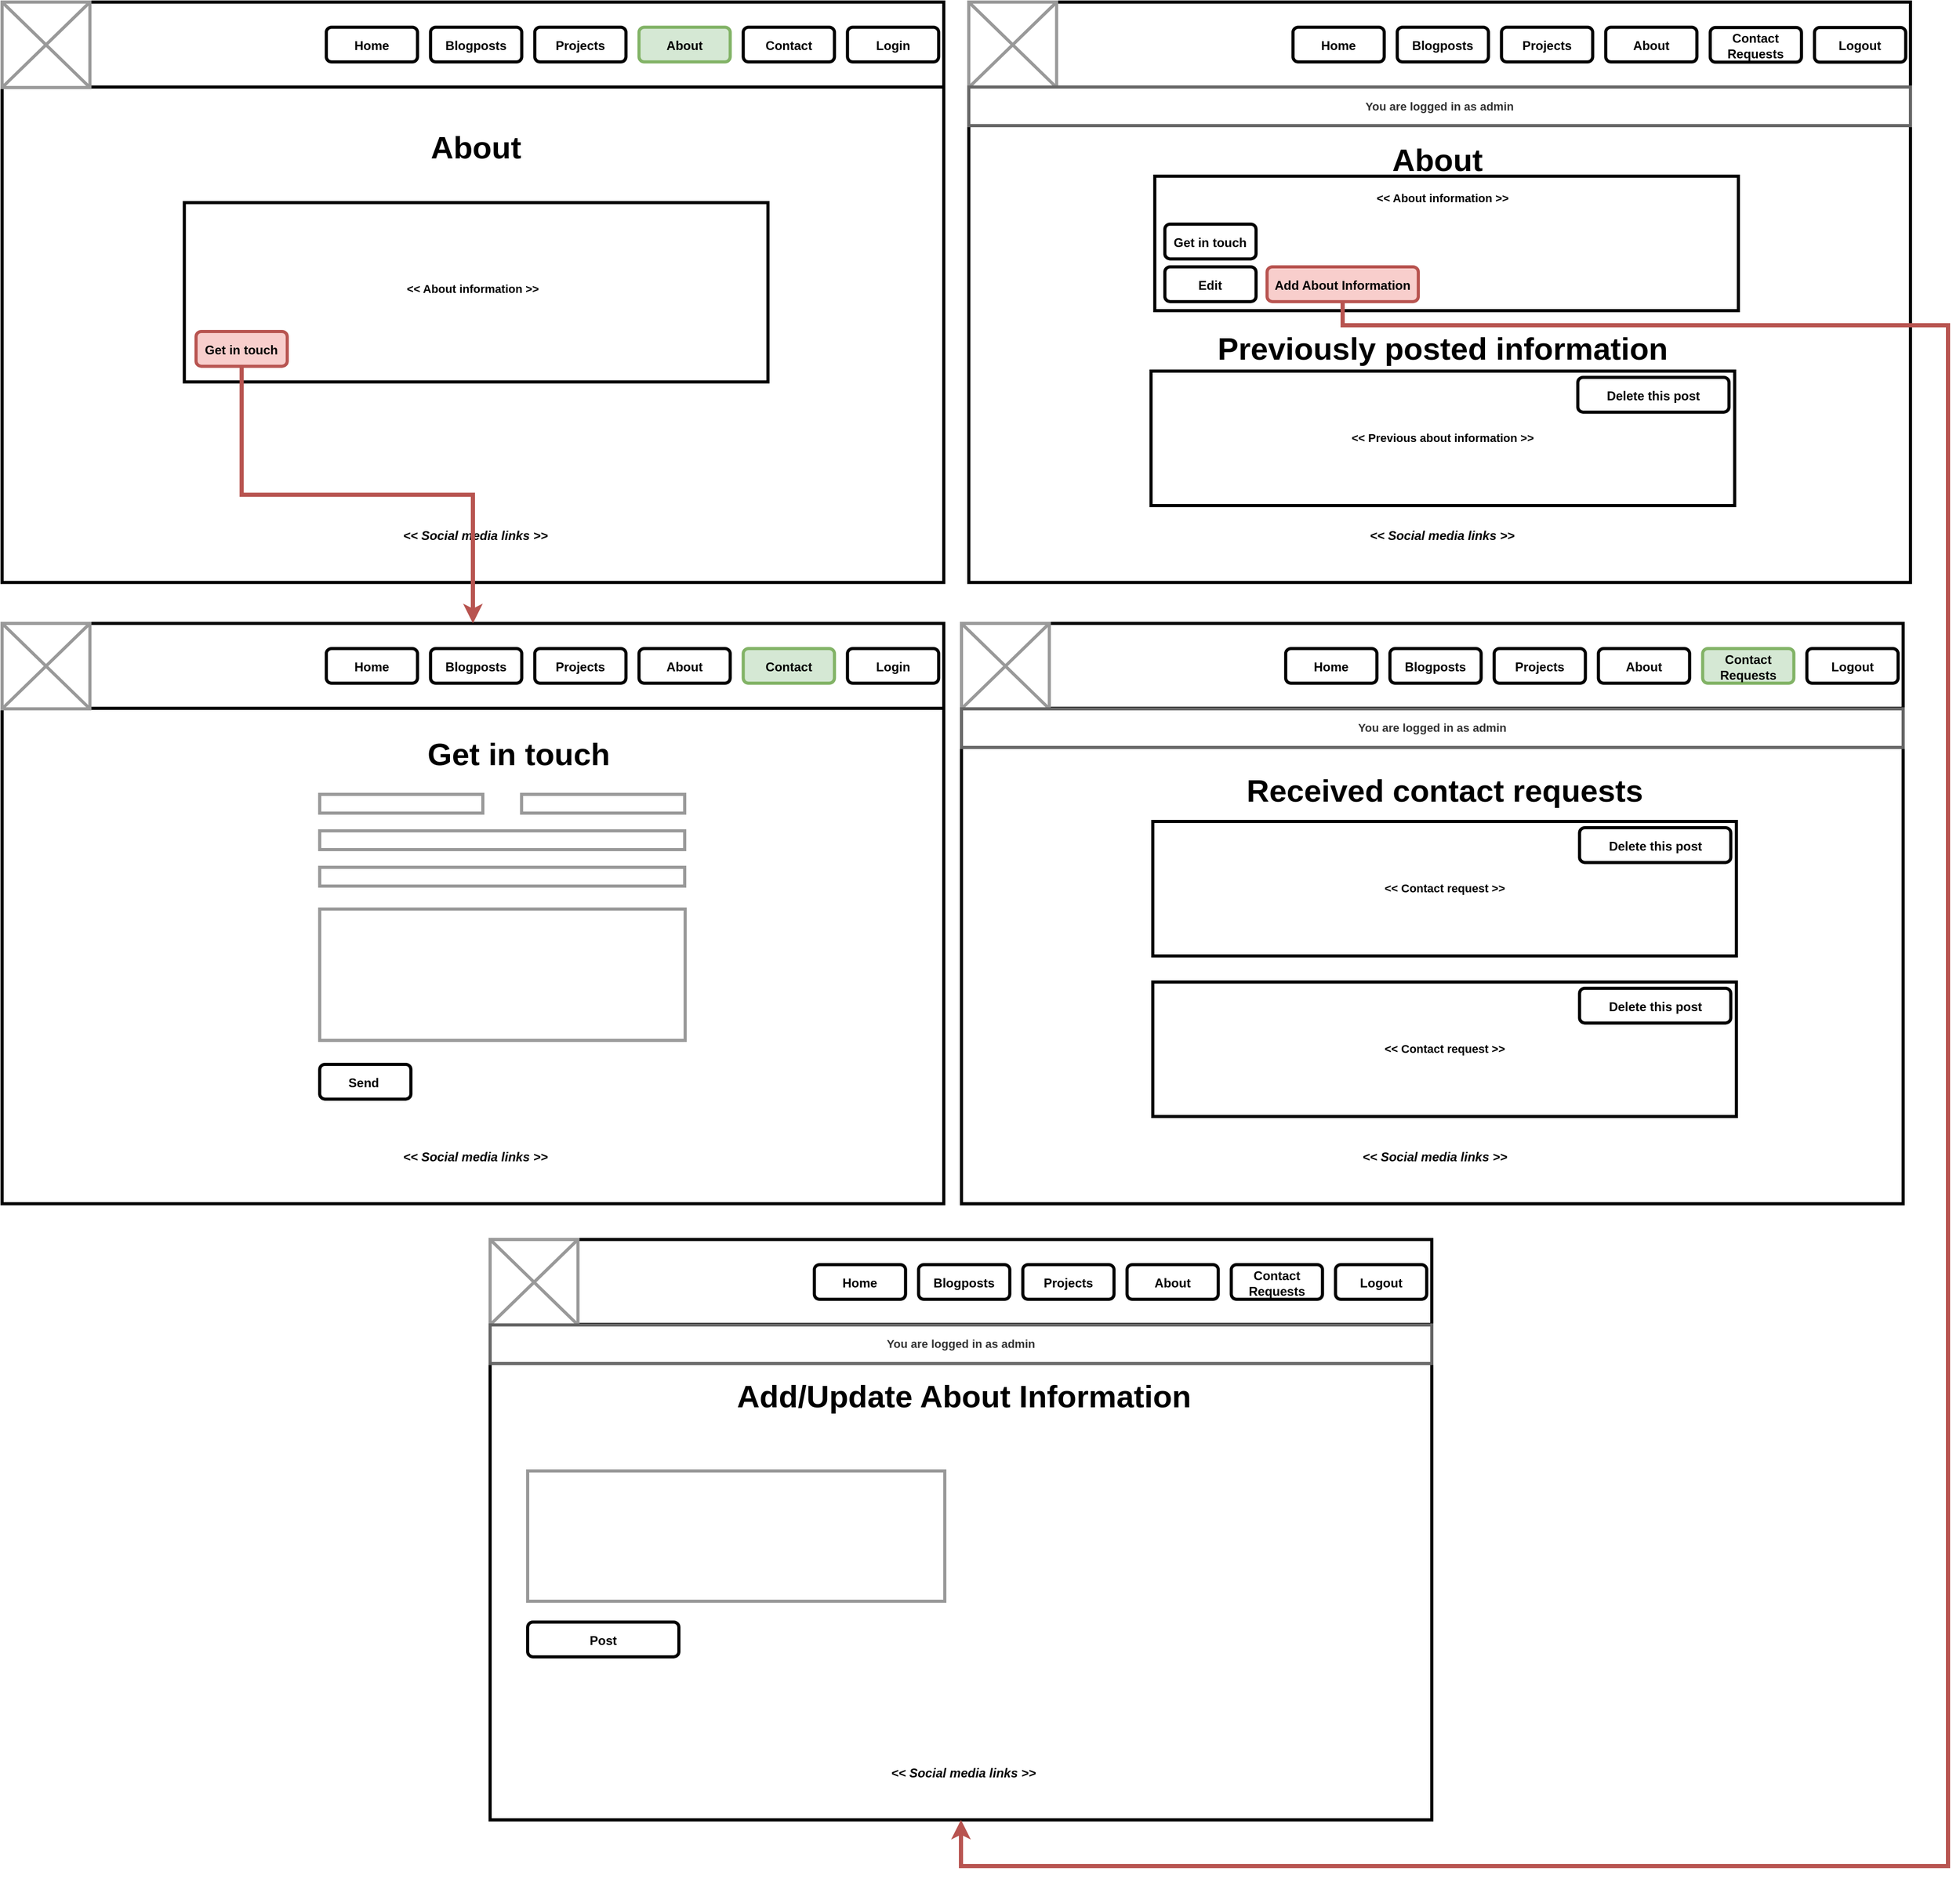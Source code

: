 <mxfile version="20.2.7" type="device"><diagram id="mrhY-STrh1R_rwmP0D4u" name="Page-1"><mxGraphModel dx="5690" dy="-3615" grid="1" gridSize="10" guides="1" tooltips="1" connect="1" arrows="1" fold="1" page="1" pageScale="1" pageWidth="1200" pageHeight="1920" math="0" shadow="0"><root><mxCell id="0"/><mxCell id="1" parent="0"/><mxCell id="0H9sm1KMzGDCoAu6dOCg-179" value="" style="group;spacing=2;spacingTop=2;fillColor=default;fontColor=#333333;strokeColor=#666666;fontStyle=1;perimeterSpacing=0;strokeWidth=3;" vertex="1" connectable="0" parent="1"><mxGeometry x="894.002" y="6986.997" width="903" height="556.723" as="geometry"/></mxCell><mxCell id="0H9sm1KMzGDCoAu6dOCg-180" value="" style="rounded=0;whiteSpace=wrap;html=1;spacing=2;spacingTop=2;fontStyle=1;perimeterSpacing=0;fillColor=default;strokeWidth=3;" vertex="1" parent="0H9sm1KMzGDCoAu6dOCg-179"><mxGeometry width="903" height="556.723" as="geometry"/></mxCell><mxCell id="0H9sm1KMzGDCoAu6dOCg-181" value="" style="rounded=0;whiteSpace=wrap;html=1;spacing=2;spacingTop=2;fontStyle=1;perimeterSpacing=0;fillColor=default;strokeWidth=3;" vertex="1" parent="0H9sm1KMzGDCoAu6dOCg-179"><mxGeometry width="903" height="81.472" as="geometry"/></mxCell><mxCell id="0H9sm1KMzGDCoAu6dOCg-182" value="" style="verticalLabelPosition=bottom;shadow=0;dashed=0;align=center;html=1;verticalAlign=top;strokeWidth=3;shape=mxgraph.mockup.graphics.simpleIcon;strokeColor=#999999;fontSize=11;spacing=2;spacingTop=2;fontStyle=1;perimeterSpacing=0;fillColor=default;" vertex="1" parent="0H9sm1KMzGDCoAu6dOCg-179"><mxGeometry width="84.223" height="81.971" as="geometry"/></mxCell><mxCell id="0H9sm1KMzGDCoAu6dOCg-183" value="Projects" style="rounded=1;whiteSpace=wrap;html=1;spacing=2;spacingTop=2;fontStyle=1;perimeterSpacing=0;fillColor=default;strokeWidth=3;" vertex="1" parent="0H9sm1KMzGDCoAu6dOCg-179"><mxGeometry x="510.804" y="24.071" width="87.46" height="33.329" as="geometry"/></mxCell><mxCell id="0H9sm1KMzGDCoAu6dOCg-184" value="Home&lt;span style=&quot;color: rgba(0, 0, 0, 0); font-family: monospace; font-size: 0px; text-align: start;&quot;&gt;%3CmxGraphModel%3E%3Croot%3E%3CmxCell%20id%3D%220%22%2F%3E%3CmxCell%20id%3D%221%22%20parent%3D%220%22%2F%3E%3CmxCell%20id%3D%222%22%20value%3D%22%22%20style%3D%22rounded%3D0%3BwhiteSpace%3Dwrap%3Bhtml%3D1%3B%22%20vertex%3D%221%22%20parent%3D%221%22%3E%3CmxGeometry%20x%3D%22-176%22%20y%3D%22224%22%20width%3D%22795%22%20height%3D%2266%22%20as%3D%22geometry%22%2F%3E%3C%2FmxCell%3E%3C%2Froot%3E%3C%2FmxGraphModel%3E&lt;/span&gt;" style="rounded=1;whiteSpace=wrap;html=1;spacing=2;spacingTop=2;fontStyle=1;perimeterSpacing=0;fillColor=default;strokeWidth=3;" vertex="1" parent="0H9sm1KMzGDCoAu6dOCg-179"><mxGeometry x="310.894" y="24.071" width="87.46" height="33.329" as="geometry"/></mxCell><mxCell id="0H9sm1KMzGDCoAu6dOCg-185" value="Blogposts" style="rounded=1;whiteSpace=wrap;html=1;spacing=2;spacingTop=2;fontStyle=1;perimeterSpacing=0;fillColor=default;strokeWidth=3;" vertex="1" parent="0H9sm1KMzGDCoAu6dOCg-179"><mxGeometry x="410.849" y="24.071" width="87.46" height="33.329" as="geometry"/></mxCell><mxCell id="0H9sm1KMzGDCoAu6dOCg-186" value="About" style="rounded=1;whiteSpace=wrap;html=1;spacing=2;spacingTop=2;fontStyle=1;perimeterSpacing=0;fillColor=default;strokeWidth=3;" vertex="1" parent="0H9sm1KMzGDCoAu6dOCg-179"><mxGeometry x="610.758" y="24.071" width="87.46" height="33.329" as="geometry"/></mxCell><mxCell id="0H9sm1KMzGDCoAu6dOCg-187" value="Contact Requests&lt;span style=&quot;color: rgba(0, 0, 0, 0); font-family: monospace; font-size: 0px; text-align: start;&quot;&gt;%3CmxGraphModel%3E%3Croot%3E%3CmxCell%20id%3D%220%22%2F%3E%3CmxCell%20id%3D%221%22%20parent%3D%220%22%2F%3E%3CmxCell%20id%3D%222%22%20value%3D%22Projects%22%20style%3D%22rounded%3D1%3BwhiteSpace%3Dwrap%3Bhtml%3D1%3B%22%20vertex%3D%221%22%20parent%3D%221%22%3E%3CmxGeometry%20x%3D%22177%22%20y%3D%22263.5%22%20width%3D%2277%22%20height%3D%2227%22%20as%3D%22geometry%22%2F%3E%3C%2FmxCell%3E%3C%2Froot%3E%3C%2FmxGraphModel%3E/&lt;/span&gt;" style="rounded=1;whiteSpace=wrap;html=1;spacing=2;spacingTop=2;fontStyle=1;perimeterSpacing=0;fillColor=default;strokeWidth=3;" vertex="1" parent="0H9sm1KMzGDCoAu6dOCg-179"><mxGeometry x="710.713" y="24.071" width="87.46" height="33.329" as="geometry"/></mxCell><mxCell id="0H9sm1KMzGDCoAu6dOCg-188" value="Logout" style="rounded=1;whiteSpace=wrap;html=1;spacing=2;spacingTop=2;fontStyle=1;perimeterSpacing=0;fillColor=default;strokeWidth=3;" vertex="1" parent="0H9sm1KMzGDCoAu6dOCg-179"><mxGeometry x="810.668" y="24.071" width="87.46" height="33.329" as="geometry"/></mxCell><mxCell id="0H9sm1KMzGDCoAu6dOCg-189" value="&lt;font style=&quot;font-size: 12px;&quot;&gt;&lt;i&gt;&amp;lt;&amp;lt; Social media links &amp;gt;&amp;gt;&lt;/i&gt;&lt;/font&gt;" style="text;html=1;strokeColor=none;fillColor=default;align=center;verticalAlign=middle;whiteSpace=wrap;rounded=0;fontSize=11;spacing=2;spacingTop=2;fontStyle=1;perimeterSpacing=0;strokeWidth=3;" vertex="1" parent="0H9sm1KMzGDCoAu6dOCg-179"><mxGeometry x="279.408" y="494.106" width="350.336" height="34.155" as="geometry"/></mxCell><mxCell id="0H9sm1KMzGDCoAu6dOCg-190" value="&lt;span style=&quot;font-size: 30px;&quot;&gt;Add/Update About Information&lt;/span&gt;" style="text;html=1;strokeColor=none;fillColor=default;align=center;verticalAlign=middle;whiteSpace=wrap;rounded=0;fontSize=12;spacing=2;spacingTop=2;fontStyle=1;perimeterSpacing=0;strokeWidth=3;" vertex="1" parent="0H9sm1KMzGDCoAu6dOCg-179"><mxGeometry x="184.3" y="129" width="540.55" height="40" as="geometry"/></mxCell><mxCell id="0H9sm1KMzGDCoAu6dOCg-191" value="&lt;font style=&quot;font-size: 11px;&quot;&gt;You are logged in as admin&lt;/font&gt;" style="rounded=0;whiteSpace=wrap;html=1;fontSize=8;strokeWidth=3;fillColor=default;fontColor=#333333;strokeColor=#666666;fontStyle=1;perimeterSpacing=0;" vertex="1" parent="0H9sm1KMzGDCoAu6dOCg-179"><mxGeometry y="81.97" width="903" height="37.03" as="geometry"/></mxCell><mxCell id="0H9sm1KMzGDCoAu6dOCg-192" value="Post" style="rounded=1;whiteSpace=wrap;html=1;spacing=2;spacingTop=2;fontStyle=1;perimeterSpacing=0;fillColor=default;strokeWidth=3;" vertex="1" parent="0H9sm1KMzGDCoAu6dOCg-179"><mxGeometry x="36.0" y="367.0" width="145.01" height="33.33" as="geometry"/></mxCell><mxCell id="0H9sm1KMzGDCoAu6dOCg-193" value="" style="strokeWidth=3;shadow=0;dashed=0;align=center;html=1;shape=mxgraph.mockup.forms.anchor;align=right;spacingRight=2;fontColor=#666666;fontSize=13;fillColor=default;fontStyle=1" vertex="1" parent="0H9sm1KMzGDCoAu6dOCg-179"><mxGeometry x="35.998" y="309.003" width="50" height="18" as="geometry"/></mxCell><mxCell id="0H9sm1KMzGDCoAu6dOCg-194" value="" style="strokeWidth=3;shadow=0;dashed=0;align=center;html=1;shape=mxgraph.mockup.forms.rrect;fillColor=#ffffff;rSize=0;fontColor=#666666;align=left;spacingLeft=3;strokeColor=#999999;verticalAlign=top;whiteSpace=wrap;fontSize=13;fontStyle=1" vertex="1" parent="0H9sm1KMzGDCoAu6dOCg-179"><mxGeometry x="35.998" y="222.003" width="400" height="125" as="geometry"/></mxCell><mxCell id="0H9sm1KMzGDCoAu6dOCg-195" value="" style="group;spacing=2;spacingTop=2;fontStyle=1;perimeterSpacing=0;fillColor=default;strokeWidth=3;" vertex="1" connectable="0" parent="1"><mxGeometry x="1353.002" y="5799.997" width="903" height="556.723" as="geometry"/></mxCell><mxCell id="0H9sm1KMzGDCoAu6dOCg-196" value="" style="rounded=0;whiteSpace=wrap;html=1;spacing=2;spacingTop=2;fontStyle=1;perimeterSpacing=0;fillColor=default;strokeWidth=3;" vertex="1" parent="0H9sm1KMzGDCoAu6dOCg-195"><mxGeometry width="903" height="556.723" as="geometry"/></mxCell><mxCell id="0H9sm1KMzGDCoAu6dOCg-197" value="" style="rounded=0;whiteSpace=wrap;html=1;spacing=2;spacingTop=2;fontStyle=1;perimeterSpacing=0;fillColor=default;strokeWidth=3;" vertex="1" parent="0H9sm1KMzGDCoAu6dOCg-195"><mxGeometry width="903" height="81.472" as="geometry"/></mxCell><mxCell id="0H9sm1KMzGDCoAu6dOCg-198" value="" style="verticalLabelPosition=bottom;shadow=0;dashed=0;align=center;html=1;verticalAlign=top;strokeWidth=3;shape=mxgraph.mockup.graphics.simpleIcon;strokeColor=#999999;fontSize=11;spacing=2;spacingTop=2;fontStyle=1;perimeterSpacing=0;fillColor=default;" vertex="1" parent="0H9sm1KMzGDCoAu6dOCg-195"><mxGeometry width="84.223" height="81.971" as="geometry"/></mxCell><mxCell id="0H9sm1KMzGDCoAu6dOCg-199" value="Projects" style="rounded=1;whiteSpace=wrap;html=1;spacing=2;spacingTop=2;fontStyle=1;perimeterSpacing=0;fillColor=default;strokeWidth=3;" vertex="1" parent="0H9sm1KMzGDCoAu6dOCg-195"><mxGeometry x="510.804" y="24.071" width="87.46" height="33.329" as="geometry"/></mxCell><mxCell id="0H9sm1KMzGDCoAu6dOCg-200" value="Home&lt;span style=&quot;color: rgba(0, 0, 0, 0); font-family: monospace; font-size: 0px; text-align: start;&quot;&gt;%3CmxGraphModel%3E%3Croot%3E%3CmxCell%20id%3D%220%22%2F%3E%3CmxCell%20id%3D%221%22%20parent%3D%220%22%2F%3E%3CmxCell%20id%3D%222%22%20value%3D%22%22%20style%3D%22rounded%3D0%3BwhiteSpace%3Dwrap%3Bhtml%3D1%3B%22%20vertex%3D%221%22%20parent%3D%221%22%3E%3CmxGeometry%20x%3D%22-176%22%20y%3D%22224%22%20width%3D%22795%22%20height%3D%2266%22%20as%3D%22geometry%22%2F%3E%3C%2FmxCell%3E%3C%2Froot%3E%3C%2FmxGraphModel%3E&lt;/span&gt;" style="rounded=1;whiteSpace=wrap;html=1;spacing=2;spacingTop=2;fontStyle=1;perimeterSpacing=0;fillColor=default;strokeWidth=3;" vertex="1" parent="0H9sm1KMzGDCoAu6dOCg-195"><mxGeometry x="310.894" y="24.071" width="87.46" height="33.329" as="geometry"/></mxCell><mxCell id="0H9sm1KMzGDCoAu6dOCg-201" value="Blogposts" style="rounded=1;whiteSpace=wrap;html=1;spacing=2;spacingTop=2;fontStyle=1;perimeterSpacing=0;fillColor=default;strokeWidth=3;" vertex="1" parent="0H9sm1KMzGDCoAu6dOCg-195"><mxGeometry x="410.849" y="24.071" width="87.46" height="33.329" as="geometry"/></mxCell><mxCell id="0H9sm1KMzGDCoAu6dOCg-202" value="About" style="rounded=1;whiteSpace=wrap;html=1;spacing=2;spacingTop=2;fontStyle=1;perimeterSpacing=0;fillColor=default;strokeWidth=3;" vertex="1" parent="0H9sm1KMzGDCoAu6dOCg-195"><mxGeometry x="610.758" y="24.071" width="87.46" height="33.329" as="geometry"/></mxCell><mxCell id="0H9sm1KMzGDCoAu6dOCg-203" value="&lt;font style=&quot;font-size: 12px;&quot;&gt;&lt;i&gt;&amp;lt;&amp;lt; Social media links &amp;gt;&amp;gt;&lt;/i&gt;&lt;/font&gt;" style="text;html=1;strokeColor=none;fillColor=default;align=center;verticalAlign=middle;whiteSpace=wrap;rounded=0;fontSize=11;spacing=2;spacingTop=2;fontStyle=1;perimeterSpacing=0;strokeWidth=3;" vertex="1" parent="0H9sm1KMzGDCoAu6dOCg-195"><mxGeometry x="279.408" y="494.106" width="350.336" height="34.155" as="geometry"/></mxCell><mxCell id="0H9sm1KMzGDCoAu6dOCg-204" value="&lt;span style=&quot;font-size: 30px;&quot;&gt;About&lt;/span&gt;" style="text;html=1;strokeColor=none;fillColor=default;align=center;verticalAlign=middle;whiteSpace=wrap;rounded=0;fontSize=12;spacing=2;spacingTop=2;fontStyle=1;perimeterSpacing=0;strokeWidth=3;" vertex="1" parent="0H9sm1KMzGDCoAu6dOCg-195"><mxGeometry x="246" y="121" width="406.56" height="58" as="geometry"/></mxCell><mxCell id="0H9sm1KMzGDCoAu6dOCg-205" value="&lt;span style=&quot;color: rgba(0, 0, 0, 0); font-family: monospace; font-size: 0px; text-align: start;&quot;&gt;%3CmxGraphModel%3E%3Croot%3E%3CmxCell%20id%3D%220%22%2F%3E%3CmxCell%20id%3D%221%22%20parent%3D%220%22%2F%3E%3CmxCell%20id%3D%222%22%20value%3D%22Projects%22%20style%3D%22rounded%3D1%3BwhiteSpace%3Dwrap%3Bhtml%3D1%3Bspacing%3D2%3BspacingTop%3D2%3BfontStyle%3D1%3BperimeterSpacing%3D0%3BfillColor%3Ddefault%3B%22%20vertex%3D%221%22%20parent%3D%221%22%3E%3CmxGeometry%20x%3D%22320.805%22%20y%3D%222639.069%22%20width%3D%2287.46%22%20height%3D%2233.329%22%20as%3D%22geometry%22%2F%3E%3C%2FmxCell%3E%3CmxCell%20id%3D%223%22%20value%3D%22Home%26lt%3Bspan%20style%3D%26quot%3Bcolor%3A%20rgba(0%2C%200%2C%200%2C%200)%3B%20font-family%3A%20monospace%3B%20font-size%3A%200px%3B%20text-align%3A%20start%3B%26quot%3B%26gt%3B%253CmxGraphModel%253E%253Croot%253E%253CmxCell%2520id%253D%25220%2522%252F%253E%253CmxCell%2520id%253D%25221%2522%2520parent%253D%25220%2522%252F%253E%253CmxCell%2520id%253D%25222%2522%2520value%253D%2522%2522%2520style%253D%2522rounded%253D0%253BwhiteSpace%253Dwrap%253Bhtml%253D1%253B%2522%2520vertex%253D%25221%2522%2520parent%253D%25221%2522%253E%253CmxGeometry%2520x%253D%2522-176%2522%2520y%253D%2522224%2522%2520width%253D%2522795%2522%2520height%253D%252266%2522%2520as%253D%2522geometry%2522%252F%253E%253C%252FmxCell%253E%253C%252Froot%253E%253C%252FmxGraphModel%253E%26lt%3B%2Fspan%26gt%3B%22%20style%3D%22rounded%3D1%3BwhiteSpace%3Dwrap%3Bhtml%3D1%3Bspacing%3D2%3BspacingTop%3D2%3BfontStyle%3D1%3BperimeterSpacing%3D0%3BfillColor%3Ddefault%3B%22%20vertex%3D%221%22%20parent%3D%221%22%3E%3CmxGeometry%20x%3D%22120.896%22%20y%3D%222639.069%22%20width%3D%2287.46%22%20height%3D%2233.329%22%20as%3D%22geometry%22%2F%3E%3C%2FmxCell%3E%3CmxCell%20id%3D%224%22%20value%3D%22Blogposts%22%20style%3D%22rounded%3D1%3BwhiteSpace%3Dwrap%3Bhtml%3D1%3Bspacing%3D2%3BspacingTop%3D2%3BfontStyle%3D1%3BperimeterSpacing%3D0%3BfillColor%3Ddefault%3B%22%20vertex%3D%221%22%20parent%3D%221%22%3E%3CmxGeometry%20x%3D%22220.85%22%20y%3D%222639.069%22%20width%3D%2287.46%22%20height%3D%2233.329%22%20as%3D%22geometry%22%2F%3E%3C%2FmxCell%3E%3C%2Froot%3E%3C%2FmxGraphModel%3E&lt;/span&gt;" style="rounded=0;whiteSpace=wrap;html=1;fontSize=11;strokeWidth=3;fontStyle=1;perimeterSpacing=0;fillColor=default;" vertex="1" parent="0H9sm1KMzGDCoAu6dOCg-195"><mxGeometry x="178.35" y="167" width="559.65" height="129" as="geometry"/></mxCell><mxCell id="0H9sm1KMzGDCoAu6dOCg-206" value="&lt;span style=&quot;font-size: 11px;&quot;&gt;&amp;lt;&amp;lt; About information &amp;gt;&amp;gt;&lt;/span&gt;" style="text;html=1;strokeColor=none;fillColor=default;align=center;verticalAlign=middle;whiteSpace=wrap;rounded=0;fontSize=12;fontStyle=1;perimeterSpacing=0;strokeWidth=3;" vertex="1" parent="0H9sm1KMzGDCoAu6dOCg-195"><mxGeometry x="338.07" y="179" width="233" height="19" as="geometry"/></mxCell><mxCell id="0H9sm1KMzGDCoAu6dOCg-207" value="Add About Information" style="rounded=1;whiteSpace=wrap;html=1;spacing=2;spacingTop=2;fontStyle=1;perimeterSpacing=0;fillColor=#f8cecc;strokeWidth=3;strokeColor=#b85450;" vertex="1" parent="0H9sm1KMzGDCoAu6dOCg-195"><mxGeometry x="286.04" y="254" width="145.01" height="33.33" as="geometry"/></mxCell><mxCell id="0H9sm1KMzGDCoAu6dOCg-208" value="Get in touch" style="rounded=1;whiteSpace=wrap;html=1;spacing=2;spacingTop=2;fontStyle=1;perimeterSpacing=0;fillColor=default;strokeWidth=3;" vertex="1" parent="0H9sm1KMzGDCoAu6dOCg-195"><mxGeometry x="187.994" y="213.001" width="87.46" height="33.329" as="geometry"/></mxCell><mxCell id="0H9sm1KMzGDCoAu6dOCg-209" value="Edit" style="rounded=1;whiteSpace=wrap;html=1;spacing=2;spacingTop=2;fontStyle=1;perimeterSpacing=0;fillColor=default;strokeWidth=3;" vertex="1" parent="0H9sm1KMzGDCoAu6dOCg-195"><mxGeometry x="187.999" y="254.001" width="87.46" height="33.329" as="geometry"/></mxCell><mxCell id="0H9sm1KMzGDCoAu6dOCg-210" value="&lt;span style=&quot;font-size: 30px;&quot;&gt;Previously posted information&lt;/span&gt;" style="text;html=1;strokeColor=none;fillColor=default;align=center;verticalAlign=middle;whiteSpace=wrap;rounded=0;fontSize=12;spacing=2;spacingTop=2;fontStyle=1;perimeterSpacing=0;strokeWidth=3;" vertex="1" parent="0H9sm1KMzGDCoAu6dOCg-195"><mxGeometry x="227.05" y="302" width="455.06" height="58" as="geometry"/></mxCell><mxCell id="0H9sm1KMzGDCoAu6dOCg-211" value="&lt;span style=&quot;color: rgba(0, 0, 0, 0); font-family: monospace; font-size: 0px; text-align: start;&quot;&gt;%3CmxGraphModel%3E%3Croot%3E%3CmxCell%20id%3D%220%22%2F%3E%3CmxCell%20id%3D%221%22%20parent%3D%220%22%2F%3E%3CmxCell%20id%3D%222%22%20value%3D%22Projects%22%20style%3D%22rounded%3D1%3BwhiteSpace%3Dwrap%3Bhtml%3D1%3Bspacing%3D2%3BspacingTop%3D2%3BfontStyle%3D1%3BperimeterSpacing%3D0%3BfillColor%3Ddefault%3B%22%20vertex%3D%221%22%20parent%3D%221%22%3E%3CmxGeometry%20x%3D%22320.805%22%20y%3D%222639.069%22%20width%3D%2287.46%22%20height%3D%2233.329%22%20as%3D%22geometry%22%2F%3E%3C%2FmxCell%3E%3CmxCell%20id%3D%223%22%20value%3D%22Home%26lt%3Bspan%20style%3D%26quot%3Bcolor%3A%20rgba(0%2C%200%2C%200%2C%200)%3B%20font-family%3A%20monospace%3B%20font-size%3A%200px%3B%20text-align%3A%20start%3B%26quot%3B%26gt%3B%253CmxGraphModel%253E%253Croot%253E%253CmxCell%2520id%253D%25220%2522%252F%253E%253CmxCell%2520id%253D%25221%2522%2520parent%253D%25220%2522%252F%253E%253CmxCell%2520id%253D%25222%2522%2520value%253D%2522%2522%2520style%253D%2522rounded%253D0%253BwhiteSpace%253Dwrap%253Bhtml%253D1%253B%2522%2520vertex%253D%25221%2522%2520parent%253D%25221%2522%253E%253CmxGeometry%2520x%253D%2522-176%2522%2520y%253D%2522224%2522%2520width%253D%2522795%2522%2520height%253D%252266%2522%2520as%253D%2522geometry%2522%252F%253E%253C%252FmxCell%253E%253C%252Froot%253E%253C%252FmxGraphModel%253E%26lt%3B%2Fspan%26gt%3B%22%20style%3D%22rounded%3D1%3BwhiteSpace%3Dwrap%3Bhtml%3D1%3Bspacing%3D2%3BspacingTop%3D2%3BfontStyle%3D1%3BperimeterSpacing%3D0%3BfillColor%3Ddefault%3B%22%20vertex%3D%221%22%20parent%3D%221%22%3E%3CmxGeometry%20x%3D%22120.896%22%20y%3D%222639.069%22%20width%3D%2287.46%22%20height%3D%2233.329%22%20as%3D%22geometry%22%2F%3E%3C%2FmxCell%3E%3CmxCell%20id%3D%224%22%20value%3D%22Blogposts%22%20style%3D%22rounded%3D1%3BwhiteSpace%3Dwrap%3Bhtml%3D1%3Bspacing%3D2%3BspacingTop%3D2%3BfontStyle%3D1%3BperimeterSpacing%3D0%3BfillColor%3Ddefault%3B%22%20vertex%3D%221%22%20parent%3D%221%22%3E%3CmxGeometry%20x%3D%22220.85%22%20y%3D%222639.069%22%20width%3D%2287.46%22%20height%3D%2233.329%22%20as%3D%22geometry%22%2F%3E%3C%2FmxCell%3E%3C%2Froot%3E%3C%2FmxGraphModel%3E&lt;/span&gt;" style="rounded=0;whiteSpace=wrap;html=1;fontSize=11;strokeWidth=3;fontStyle=1;perimeterSpacing=0;fillColor=default;" vertex="1" parent="0H9sm1KMzGDCoAu6dOCg-195"><mxGeometry x="174.75" y="354" width="559.65" height="129" as="geometry"/></mxCell><mxCell id="0H9sm1KMzGDCoAu6dOCg-212" value="Delete this post" style="rounded=1;whiteSpace=wrap;html=1;spacing=2;spacingTop=2;fontStyle=1;perimeterSpacing=0;fillColor=default;strokeWidth=3;" vertex="1" parent="0H9sm1KMzGDCoAu6dOCg-195"><mxGeometry x="584" y="360" width="145.01" height="33.33" as="geometry"/></mxCell><mxCell id="0H9sm1KMzGDCoAu6dOCg-213" value="&lt;span style=&quot;font-size: 11px;&quot;&gt;&amp;lt;&amp;lt; Previous about information &amp;gt;&amp;gt;&lt;/span&gt;" style="text;html=1;strokeColor=none;fillColor=default;align=center;verticalAlign=middle;whiteSpace=wrap;rounded=0;fontSize=12;fontStyle=1;perimeterSpacing=0;strokeWidth=3;" vertex="1" parent="0H9sm1KMzGDCoAu6dOCg-195"><mxGeometry x="338.08" y="409" width="233" height="19" as="geometry"/></mxCell><mxCell id="0H9sm1KMzGDCoAu6dOCg-214" value="&lt;font style=&quot;font-size: 11px;&quot;&gt;You are logged in as admin&lt;/font&gt;" style="rounded=0;whiteSpace=wrap;html=1;fontSize=8;strokeWidth=3;fillColor=default;fontColor=#333333;strokeColor=#666666;fontStyle=1;perimeterSpacing=0;" vertex="1" parent="0H9sm1KMzGDCoAu6dOCg-195"><mxGeometry x="-2.842e-14" y="81.47" width="903" height="37.03" as="geometry"/></mxCell><mxCell id="0H9sm1KMzGDCoAu6dOCg-215" value="Contact Requests&lt;span style=&quot;color: rgba(0, 0, 0, 0); font-family: monospace; font-size: 0px; text-align: start;&quot;&gt;%3CmxGraphModel%3E%3Croot%3E%3CmxCell%20id%3D%220%22%2F%3E%3CmxCell%20id%3D%221%22%20parent%3D%220%22%2F%3E%3CmxCell%20id%3D%222%22%20value%3D%22Projects%22%20style%3D%22rounded%3D1%3BwhiteSpace%3Dwrap%3Bhtml%3D1%3B%22%20vertex%3D%221%22%20parent%3D%221%22%3E%3CmxGeometry%20x%3D%22177%22%20y%3D%22263.5%22%20width%3D%2277%22%20height%3D%2227%22%20as%3D%22geometry%22%2F%3E%3C%2FmxCell%3E%3C%2Froot%3E%3C%2FmxGraphModel%3E/&lt;/span&gt;" style="rounded=1;whiteSpace=wrap;html=1;spacing=2;spacingTop=2;fontStyle=1;perimeterSpacing=0;fillColor=default;strokeWidth=3;" vertex="1" parent="0H9sm1KMzGDCoAu6dOCg-195"><mxGeometry x="711.003" y="24.321" width="87.46" height="33.329" as="geometry"/></mxCell><mxCell id="0H9sm1KMzGDCoAu6dOCg-216" value="Logout" style="rounded=1;whiteSpace=wrap;html=1;spacing=2;spacingTop=2;fontStyle=1;perimeterSpacing=0;fillColor=default;strokeWidth=3;" vertex="1" parent="0H9sm1KMzGDCoAu6dOCg-195"><mxGeometry x="810.958" y="24.321" width="87.46" height="33.329" as="geometry"/></mxCell><mxCell id="0H9sm1KMzGDCoAu6dOCg-217" value="" style="group;spacing=2;spacingTop=2;fillColor=default;fontColor=#333333;strokeColor=#666666;fontStyle=1;perimeterSpacing=0;strokeWidth=3;" vertex="1" connectable="0" parent="1"><mxGeometry x="1346.002" y="6395.997" width="903" height="556.723" as="geometry"/></mxCell><mxCell id="0H9sm1KMzGDCoAu6dOCg-218" value="" style="rounded=0;whiteSpace=wrap;html=1;spacing=2;spacingTop=2;fontStyle=1;perimeterSpacing=0;fillColor=default;strokeWidth=3;" vertex="1" parent="0H9sm1KMzGDCoAu6dOCg-217"><mxGeometry width="903" height="556.723" as="geometry"/></mxCell><mxCell id="0H9sm1KMzGDCoAu6dOCg-219" value="" style="rounded=0;whiteSpace=wrap;html=1;spacing=2;spacingTop=2;fontStyle=1;perimeterSpacing=0;fillColor=default;strokeWidth=3;" vertex="1" parent="0H9sm1KMzGDCoAu6dOCg-217"><mxGeometry width="903" height="81.472" as="geometry"/></mxCell><mxCell id="0H9sm1KMzGDCoAu6dOCg-220" value="" style="verticalLabelPosition=bottom;shadow=0;dashed=0;align=center;html=1;verticalAlign=top;strokeWidth=3;shape=mxgraph.mockup.graphics.simpleIcon;strokeColor=#999999;fontSize=11;spacing=2;spacingTop=2;fontStyle=1;perimeterSpacing=0;fillColor=default;" vertex="1" parent="0H9sm1KMzGDCoAu6dOCg-217"><mxGeometry width="84.223" height="81.971" as="geometry"/></mxCell><mxCell id="0H9sm1KMzGDCoAu6dOCg-221" value="Projects" style="rounded=1;whiteSpace=wrap;html=1;spacing=2;spacingTop=2;fontStyle=1;perimeterSpacing=0;fillColor=default;strokeWidth=3;" vertex="1" parent="0H9sm1KMzGDCoAu6dOCg-217"><mxGeometry x="510.804" y="24.071" width="87.46" height="33.329" as="geometry"/></mxCell><mxCell id="0H9sm1KMzGDCoAu6dOCg-222" value="Home&lt;span style=&quot;color: rgba(0, 0, 0, 0); font-family: monospace; font-size: 0px; text-align: start;&quot;&gt;%3CmxGraphModel%3E%3Croot%3E%3CmxCell%20id%3D%220%22%2F%3E%3CmxCell%20id%3D%221%22%20parent%3D%220%22%2F%3E%3CmxCell%20id%3D%222%22%20value%3D%22%22%20style%3D%22rounded%3D0%3BwhiteSpace%3Dwrap%3Bhtml%3D1%3B%22%20vertex%3D%221%22%20parent%3D%221%22%3E%3CmxGeometry%20x%3D%22-176%22%20y%3D%22224%22%20width%3D%22795%22%20height%3D%2266%22%20as%3D%22geometry%22%2F%3E%3C%2FmxCell%3E%3C%2Froot%3E%3C%2FmxGraphModel%3E&lt;/span&gt;" style="rounded=1;whiteSpace=wrap;html=1;spacing=2;spacingTop=2;fontStyle=1;perimeterSpacing=0;fillColor=default;strokeWidth=3;" vertex="1" parent="0H9sm1KMzGDCoAu6dOCg-217"><mxGeometry x="310.894" y="24.071" width="87.46" height="33.329" as="geometry"/></mxCell><mxCell id="0H9sm1KMzGDCoAu6dOCg-223" value="Blogposts" style="rounded=1;whiteSpace=wrap;html=1;spacing=2;spacingTop=2;fontStyle=1;perimeterSpacing=0;fillColor=default;strokeWidth=3;" vertex="1" parent="0H9sm1KMzGDCoAu6dOCg-217"><mxGeometry x="410.849" y="24.071" width="87.46" height="33.329" as="geometry"/></mxCell><mxCell id="0H9sm1KMzGDCoAu6dOCg-224" value="About" style="rounded=1;whiteSpace=wrap;html=1;spacing=2;spacingTop=2;fontStyle=1;perimeterSpacing=0;fillColor=default;strokeWidth=3;" vertex="1" parent="0H9sm1KMzGDCoAu6dOCg-217"><mxGeometry x="610.758" y="24.071" width="87.46" height="33.329" as="geometry"/></mxCell><mxCell id="0H9sm1KMzGDCoAu6dOCg-225" value="Contact Requests&lt;span style=&quot;color: rgba(0, 0, 0, 0); font-family: monospace; font-size: 0px; text-align: start;&quot;&gt;%3CmxGraphModel%3E%3Croot%3E%3CmxCell%20id%3D%220%22%2F%3E%3CmxCell%20id%3D%221%22%20parent%3D%220%22%2F%3E%3CmxCell%20id%3D%222%22%20value%3D%22Projects%22%20style%3D%22rounded%3D1%3BwhiteSpace%3Dwrap%3Bhtml%3D1%3B%22%20vertex%3D%221%22%20parent%3D%221%22%3E%3CmxGeometry%20x%3D%22177%22%20y%3D%22263.5%22%20width%3D%2277%22%20height%3D%2227%22%20as%3D%22geometry%22%2F%3E%3C%2FmxCell%3E%3C%2Froot%3E%3C%2FmxGraphModel%3E/&lt;/span&gt;" style="rounded=1;whiteSpace=wrap;html=1;spacing=2;spacingTop=2;fontStyle=1;perimeterSpacing=0;fillColor=#d5e8d4;strokeWidth=3;strokeColor=#82b366;" vertex="1" parent="0H9sm1KMzGDCoAu6dOCg-217"><mxGeometry x="710.713" y="24.071" width="87.46" height="33.329" as="geometry"/></mxCell><mxCell id="0H9sm1KMzGDCoAu6dOCg-226" value="Logout" style="rounded=1;whiteSpace=wrap;html=1;spacing=2;spacingTop=2;fontStyle=1;perimeterSpacing=0;fillColor=default;strokeWidth=3;" vertex="1" parent="0H9sm1KMzGDCoAu6dOCg-217"><mxGeometry x="810.668" y="24.071" width="87.46" height="33.329" as="geometry"/></mxCell><mxCell id="0H9sm1KMzGDCoAu6dOCg-227" value="&lt;font style=&quot;font-size: 12px;&quot;&gt;&lt;i&gt;&amp;lt;&amp;lt; Social media links &amp;gt;&amp;gt;&lt;/i&gt;&lt;/font&gt;" style="text;html=1;strokeColor=none;fillColor=default;align=center;verticalAlign=middle;whiteSpace=wrap;rounded=0;fontSize=11;spacing=2;spacingTop=2;fontStyle=1;perimeterSpacing=0;strokeWidth=3;" vertex="1" parent="0H9sm1KMzGDCoAu6dOCg-217"><mxGeometry x="279.408" y="494.106" width="350.336" height="34.155" as="geometry"/></mxCell><mxCell id="0H9sm1KMzGDCoAu6dOCg-228" value="&lt;span style=&quot;font-size: 30px;&quot;&gt;Received&amp;nbsp;contact requests&lt;/span&gt;" style="text;html=1;strokeColor=none;fillColor=default;align=center;verticalAlign=middle;whiteSpace=wrap;rounded=0;fontSize=12;spacing=2;spacingTop=2;fontStyle=1;perimeterSpacing=0;strokeWidth=3;" vertex="1" parent="0H9sm1KMzGDCoAu6dOCg-217"><mxGeometry x="259.99" y="140" width="406.56" height="37.55" as="geometry"/></mxCell><mxCell id="0H9sm1KMzGDCoAu6dOCg-229" value="&lt;font style=&quot;font-size: 11px;&quot;&gt;You are logged in as admin&lt;/font&gt;" style="rounded=0;whiteSpace=wrap;html=1;fontSize=8;strokeWidth=3;fillColor=default;fontColor=#333333;strokeColor=#666666;fontStyle=1;perimeterSpacing=0;" vertex="1" parent="0H9sm1KMzGDCoAu6dOCg-217"><mxGeometry y="81.97" width="903" height="37.03" as="geometry"/></mxCell><mxCell id="0H9sm1KMzGDCoAu6dOCg-230" value="&lt;span style=&quot;color: rgba(0, 0, 0, 0); font-family: monospace; font-size: 0px; text-align: start;&quot;&gt;%3CmxGraphModel%3E%3Croot%3E%3CmxCell%20id%3D%220%22%2F%3E%3CmxCell%20id%3D%221%22%20parent%3D%220%22%2F%3E%3CmxCell%20id%3D%222%22%20value%3D%22Projects%22%20style%3D%22rounded%3D1%3BwhiteSpace%3Dwrap%3Bhtml%3D1%3Bspacing%3D2%3BspacingTop%3D2%3BfontStyle%3D1%3BperimeterSpacing%3D0%3BfillColor%3Ddefault%3B%22%20vertex%3D%221%22%20parent%3D%221%22%3E%3CmxGeometry%20x%3D%22320.805%22%20y%3D%222639.069%22%20width%3D%2287.46%22%20height%3D%2233.329%22%20as%3D%22geometry%22%2F%3E%3C%2FmxCell%3E%3CmxCell%20id%3D%223%22%20value%3D%22Home%26lt%3Bspan%20style%3D%26quot%3Bcolor%3A%20rgba(0%2C%200%2C%200%2C%200)%3B%20font-family%3A%20monospace%3B%20font-size%3A%200px%3B%20text-align%3A%20start%3B%26quot%3B%26gt%3B%253CmxGraphModel%253E%253Croot%253E%253CmxCell%2520id%253D%25220%2522%252F%253E%253CmxCell%2520id%253D%25221%2522%2520parent%253D%25220%2522%252F%253E%253CmxCell%2520id%253D%25222%2522%2520value%253D%2522%2522%2520style%253D%2522rounded%253D0%253BwhiteSpace%253Dwrap%253Bhtml%253D1%253B%2522%2520vertex%253D%25221%2522%2520parent%253D%25221%2522%253E%253CmxGeometry%2520x%253D%2522-176%2522%2520y%253D%2522224%2522%2520width%253D%2522795%2522%2520height%253D%252266%2522%2520as%253D%2522geometry%2522%252F%253E%253C%252FmxCell%253E%253C%252Froot%253E%253C%252FmxGraphModel%253E%26lt%3B%2Fspan%26gt%3B%22%20style%3D%22rounded%3D1%3BwhiteSpace%3Dwrap%3Bhtml%3D1%3Bspacing%3D2%3BspacingTop%3D2%3BfontStyle%3D1%3BperimeterSpacing%3D0%3BfillColor%3Ddefault%3B%22%20vertex%3D%221%22%20parent%3D%221%22%3E%3CmxGeometry%20x%3D%22120.896%22%20y%3D%222639.069%22%20width%3D%2287.46%22%20height%3D%2233.329%22%20as%3D%22geometry%22%2F%3E%3C%2FmxCell%3E%3CmxCell%20id%3D%224%22%20value%3D%22Blogposts%22%20style%3D%22rounded%3D1%3BwhiteSpace%3Dwrap%3Bhtml%3D1%3Bspacing%3D2%3BspacingTop%3D2%3BfontStyle%3D1%3BperimeterSpacing%3D0%3BfillColor%3Ddefault%3B%22%20vertex%3D%221%22%20parent%3D%221%22%3E%3CmxGeometry%20x%3D%22220.85%22%20y%3D%222639.069%22%20width%3D%2287.46%22%20height%3D%2233.329%22%20as%3D%22geometry%22%2F%3E%3C%2FmxCell%3E%3C%2Froot%3E%3C%2FmxGraphModel%3E&lt;/span&gt;" style="rounded=0;whiteSpace=wrap;html=1;fontSize=11;strokeWidth=3;fontStyle=1;perimeterSpacing=0;fillColor=default;" vertex="1" parent="0H9sm1KMzGDCoAu6dOCg-217"><mxGeometry x="183.44" y="190.0" width="559.65" height="129" as="geometry"/></mxCell><mxCell id="0H9sm1KMzGDCoAu6dOCg-231" value="Delete this post" style="rounded=1;whiteSpace=wrap;html=1;spacing=2;spacingTop=2;fontStyle=1;perimeterSpacing=0;fillColor=default;strokeWidth=3;" vertex="1" parent="0H9sm1KMzGDCoAu6dOCg-217"><mxGeometry x="592.69" y="196.0" width="145.01" height="33.33" as="geometry"/></mxCell><mxCell id="0H9sm1KMzGDCoAu6dOCg-232" value="&lt;span style=&quot;font-size: 11px;&quot;&gt;&amp;lt;&amp;lt; Contact request &amp;gt;&amp;gt;&lt;/span&gt;" style="text;html=1;strokeColor=none;fillColor=default;align=center;verticalAlign=middle;whiteSpace=wrap;rounded=0;fontSize=12;fontStyle=1;perimeterSpacing=0;strokeWidth=3;" vertex="1" parent="0H9sm1KMzGDCoAu6dOCg-217"><mxGeometry x="346.77" y="245.0" width="233" height="19" as="geometry"/></mxCell><mxCell id="0H9sm1KMzGDCoAu6dOCg-233" value="&lt;span style=&quot;color: rgba(0, 0, 0, 0); font-family: monospace; font-size: 0px; text-align: start;&quot;&gt;%3CmxGraphModel%3E%3Croot%3E%3CmxCell%20id%3D%220%22%2F%3E%3CmxCell%20id%3D%221%22%20parent%3D%220%22%2F%3E%3CmxCell%20id%3D%222%22%20value%3D%22Projects%22%20style%3D%22rounded%3D1%3BwhiteSpace%3Dwrap%3Bhtml%3D1%3Bspacing%3D2%3BspacingTop%3D2%3BfontStyle%3D1%3BperimeterSpacing%3D0%3BfillColor%3Ddefault%3B%22%20vertex%3D%221%22%20parent%3D%221%22%3E%3CmxGeometry%20x%3D%22320.805%22%20y%3D%222639.069%22%20width%3D%2287.46%22%20height%3D%2233.329%22%20as%3D%22geometry%22%2F%3E%3C%2FmxCell%3E%3CmxCell%20id%3D%223%22%20value%3D%22Home%26lt%3Bspan%20style%3D%26quot%3Bcolor%3A%20rgba(0%2C%200%2C%200%2C%200)%3B%20font-family%3A%20monospace%3B%20font-size%3A%200px%3B%20text-align%3A%20start%3B%26quot%3B%26gt%3B%253CmxGraphModel%253E%253Croot%253E%253CmxCell%2520id%253D%25220%2522%252F%253E%253CmxCell%2520id%253D%25221%2522%2520parent%253D%25220%2522%252F%253E%253CmxCell%2520id%253D%25222%2522%2520value%253D%2522%2522%2520style%253D%2522rounded%253D0%253BwhiteSpace%253Dwrap%253Bhtml%253D1%253B%2522%2520vertex%253D%25221%2522%2520parent%253D%25221%2522%253E%253CmxGeometry%2520x%253D%2522-176%2522%2520y%253D%2522224%2522%2520width%253D%2522795%2522%2520height%253D%252266%2522%2520as%253D%2522geometry%2522%252F%253E%253C%252FmxCell%253E%253C%252Froot%253E%253C%252FmxGraphModel%253E%26lt%3B%2Fspan%26gt%3B%22%20style%3D%22rounded%3D1%3BwhiteSpace%3Dwrap%3Bhtml%3D1%3Bspacing%3D2%3BspacingTop%3D2%3BfontStyle%3D1%3BperimeterSpacing%3D0%3BfillColor%3Ddefault%3B%22%20vertex%3D%221%22%20parent%3D%221%22%3E%3CmxGeometry%20x%3D%22120.896%22%20y%3D%222639.069%22%20width%3D%2287.46%22%20height%3D%2233.329%22%20as%3D%22geometry%22%2F%3E%3C%2FmxCell%3E%3CmxCell%20id%3D%224%22%20value%3D%22Blogposts%22%20style%3D%22rounded%3D1%3BwhiteSpace%3Dwrap%3Bhtml%3D1%3Bspacing%3D2%3BspacingTop%3D2%3BfontStyle%3D1%3BperimeterSpacing%3D0%3BfillColor%3Ddefault%3B%22%20vertex%3D%221%22%20parent%3D%221%22%3E%3CmxGeometry%20x%3D%22220.85%22%20y%3D%222639.069%22%20width%3D%2287.46%22%20height%3D%2233.329%22%20as%3D%22geometry%22%2F%3E%3C%2FmxCell%3E%3C%2Froot%3E%3C%2FmxGraphModel%3E&lt;/span&gt;" style="rounded=0;whiteSpace=wrap;html=1;fontSize=11;strokeWidth=3;fontStyle=1;perimeterSpacing=0;fillColor=default;" vertex="1" parent="0H9sm1KMzGDCoAu6dOCg-217"><mxGeometry x="183.44" y="344.0" width="559.65" height="129" as="geometry"/></mxCell><mxCell id="0H9sm1KMzGDCoAu6dOCg-234" value="Delete this post" style="rounded=1;whiteSpace=wrap;html=1;spacing=2;spacingTop=2;fontStyle=1;perimeterSpacing=0;fillColor=default;strokeWidth=3;" vertex="1" parent="0H9sm1KMzGDCoAu6dOCg-217"><mxGeometry x="592.69" y="350.0" width="145.01" height="33.33" as="geometry"/></mxCell><mxCell id="0H9sm1KMzGDCoAu6dOCg-235" value="&lt;span style=&quot;font-size: 11px;&quot;&gt;&amp;lt;&amp;lt; Contact request &amp;gt;&amp;gt;&lt;/span&gt;" style="text;html=1;strokeColor=none;fillColor=default;align=center;verticalAlign=middle;whiteSpace=wrap;rounded=0;fontSize=12;fontStyle=1;perimeterSpacing=0;strokeWidth=3;" vertex="1" parent="0H9sm1KMzGDCoAu6dOCg-217"><mxGeometry x="346.77" y="399.0" width="233" height="19" as="geometry"/></mxCell><mxCell id="0H9sm1KMzGDCoAu6dOCg-236" value="" style="group;spacing=2;spacingTop=2;fontStyle=1;perimeterSpacing=0;fillColor=default;strokeWidth=3;" vertex="1" connectable="0" parent="1"><mxGeometry x="426.002" y="5799.997" width="903" height="556.723" as="geometry"/></mxCell><mxCell id="0H9sm1KMzGDCoAu6dOCg-237" value="" style="rounded=0;whiteSpace=wrap;html=1;spacing=2;spacingTop=2;fontStyle=1;perimeterSpacing=0;fillColor=default;strokeWidth=3;" vertex="1" parent="0H9sm1KMzGDCoAu6dOCg-236"><mxGeometry width="903" height="556.723" as="geometry"/></mxCell><mxCell id="0H9sm1KMzGDCoAu6dOCg-238" value="" style="rounded=0;whiteSpace=wrap;html=1;spacing=2;spacingTop=2;fontStyle=1;perimeterSpacing=0;fillColor=default;strokeWidth=3;" vertex="1" parent="0H9sm1KMzGDCoAu6dOCg-236"><mxGeometry width="903" height="81.472" as="geometry"/></mxCell><mxCell id="0H9sm1KMzGDCoAu6dOCg-239" value="" style="verticalLabelPosition=bottom;shadow=0;dashed=0;align=center;html=1;verticalAlign=top;strokeWidth=3;shape=mxgraph.mockup.graphics.simpleIcon;strokeColor=#999999;fontSize=11;spacing=2;spacingTop=2;fontStyle=1;perimeterSpacing=0;fillColor=default;" vertex="1" parent="0H9sm1KMzGDCoAu6dOCg-236"><mxGeometry width="84.223" height="81.971" as="geometry"/></mxCell><mxCell id="0H9sm1KMzGDCoAu6dOCg-240" value="Projects" style="rounded=1;whiteSpace=wrap;html=1;spacing=2;spacingTop=2;fontStyle=1;perimeterSpacing=0;fillColor=default;strokeWidth=3;" vertex="1" parent="0H9sm1KMzGDCoAu6dOCg-236"><mxGeometry x="510.804" y="24.071" width="87.46" height="33.329" as="geometry"/></mxCell><mxCell id="0H9sm1KMzGDCoAu6dOCg-241" value="Home&lt;span style=&quot;color: rgba(0, 0, 0, 0); font-family: monospace; font-size: 0px; text-align: start;&quot;&gt;%3CmxGraphModel%3E%3Croot%3E%3CmxCell%20id%3D%220%22%2F%3E%3CmxCell%20id%3D%221%22%20parent%3D%220%22%2F%3E%3CmxCell%20id%3D%222%22%20value%3D%22%22%20style%3D%22rounded%3D0%3BwhiteSpace%3Dwrap%3Bhtml%3D1%3B%22%20vertex%3D%221%22%20parent%3D%221%22%3E%3CmxGeometry%20x%3D%22-176%22%20y%3D%22224%22%20width%3D%22795%22%20height%3D%2266%22%20as%3D%22geometry%22%2F%3E%3C%2FmxCell%3E%3C%2Froot%3E%3C%2FmxGraphModel%3E&lt;/span&gt;" style="rounded=1;whiteSpace=wrap;html=1;spacing=2;spacingTop=2;fontStyle=1;perimeterSpacing=0;fillColor=default;strokeWidth=3;" vertex="1" parent="0H9sm1KMzGDCoAu6dOCg-236"><mxGeometry x="310.894" y="24.071" width="87.46" height="33.329" as="geometry"/></mxCell><mxCell id="0H9sm1KMzGDCoAu6dOCg-242" value="Blogposts" style="rounded=1;whiteSpace=wrap;html=1;spacing=2;spacingTop=2;fontStyle=1;perimeterSpacing=0;fillColor=default;strokeWidth=3;" vertex="1" parent="0H9sm1KMzGDCoAu6dOCg-236"><mxGeometry x="410.849" y="24.071" width="87.46" height="33.329" as="geometry"/></mxCell><mxCell id="0H9sm1KMzGDCoAu6dOCg-243" value="About" style="rounded=1;whiteSpace=wrap;html=1;spacing=2;spacingTop=2;fontStyle=1;perimeterSpacing=0;fillColor=#d5e8d4;strokeWidth=3;strokeColor=#82b366;" vertex="1" parent="0H9sm1KMzGDCoAu6dOCg-236"><mxGeometry x="610.758" y="24.071" width="87.46" height="33.329" as="geometry"/></mxCell><mxCell id="0H9sm1KMzGDCoAu6dOCg-244" value="Contact" style="rounded=1;whiteSpace=wrap;html=1;spacing=2;spacingTop=2;fontStyle=1;perimeterSpacing=0;fillColor=default;strokeWidth=3;" vertex="1" parent="0H9sm1KMzGDCoAu6dOCg-236"><mxGeometry x="710.713" y="24.071" width="87.46" height="33.329" as="geometry"/></mxCell><mxCell id="0H9sm1KMzGDCoAu6dOCg-245" value="Login" style="rounded=1;whiteSpace=wrap;html=1;spacing=2;spacingTop=2;fontStyle=1;perimeterSpacing=0;fillColor=default;strokeWidth=3;" vertex="1" parent="0H9sm1KMzGDCoAu6dOCg-236"><mxGeometry x="810.668" y="24.071" width="87.46" height="33.329" as="geometry"/></mxCell><mxCell id="0H9sm1KMzGDCoAu6dOCg-246" value="&lt;font style=&quot;font-size: 12px;&quot;&gt;&lt;i&gt;&amp;lt;&amp;lt; Social media links &amp;gt;&amp;gt;&lt;/i&gt;&lt;/font&gt;" style="text;html=1;strokeColor=none;fillColor=default;align=center;verticalAlign=middle;whiteSpace=wrap;rounded=0;fontSize=11;spacing=2;spacingTop=2;fontStyle=1;perimeterSpacing=0;strokeWidth=3;" vertex="1" parent="0H9sm1KMzGDCoAu6dOCg-236"><mxGeometry x="279.408" y="494.106" width="350.336" height="34.155" as="geometry"/></mxCell><mxCell id="0H9sm1KMzGDCoAu6dOCg-247" value="&lt;span style=&quot;font-size: 30px;&quot;&gt;About&lt;/span&gt;" style="text;html=1;strokeColor=none;fillColor=default;align=center;verticalAlign=middle;whiteSpace=wrap;rounded=0;fontSize=12;spacing=2;spacingTop=2;fontStyle=1;perimeterSpacing=0;strokeWidth=3;" vertex="1" parent="0H9sm1KMzGDCoAu6dOCg-236"><mxGeometry x="251.29" y="109" width="406.56" height="58" as="geometry"/></mxCell><mxCell id="0H9sm1KMzGDCoAu6dOCg-248" value="&lt;span style=&quot;color: rgba(0, 0, 0, 0); font-family: monospace; font-size: 0px; text-align: start;&quot;&gt;%3CmxGraphModel%3E%3Croot%3E%3CmxCell%20id%3D%220%22%2F%3E%3CmxCell%20id%3D%221%22%20parent%3D%220%22%2F%3E%3CmxCell%20id%3D%222%22%20value%3D%22Projects%22%20style%3D%22rounded%3D1%3BwhiteSpace%3Dwrap%3Bhtml%3D1%3Bspacing%3D2%3BspacingTop%3D2%3BfontStyle%3D1%3BperimeterSpacing%3D0%3BfillColor%3Ddefault%3B%22%20vertex%3D%221%22%20parent%3D%221%22%3E%3CmxGeometry%20x%3D%22320.805%22%20y%3D%222639.069%22%20width%3D%2287.46%22%20height%3D%2233.329%22%20as%3D%22geometry%22%2F%3E%3C%2FmxCell%3E%3CmxCell%20id%3D%223%22%20value%3D%22Home%26lt%3Bspan%20style%3D%26quot%3Bcolor%3A%20rgba(0%2C%200%2C%200%2C%200)%3B%20font-family%3A%20monospace%3B%20font-size%3A%200px%3B%20text-align%3A%20start%3B%26quot%3B%26gt%3B%253CmxGraphModel%253E%253Croot%253E%253CmxCell%2520id%253D%25220%2522%252F%253E%253CmxCell%2520id%253D%25221%2522%2520parent%253D%25220%2522%252F%253E%253CmxCell%2520id%253D%25222%2522%2520value%253D%2522%2522%2520style%253D%2522rounded%253D0%253BwhiteSpace%253Dwrap%253Bhtml%253D1%253B%2522%2520vertex%253D%25221%2522%2520parent%253D%25221%2522%253E%253CmxGeometry%2520x%253D%2522-176%2522%2520y%253D%2522224%2522%2520width%253D%2522795%2522%2520height%253D%252266%2522%2520as%253D%2522geometry%2522%252F%253E%253C%252FmxCell%253E%253C%252Froot%253E%253C%252FmxGraphModel%253E%26lt%3B%2Fspan%26gt%3B%22%20style%3D%22rounded%3D1%3BwhiteSpace%3Dwrap%3Bhtml%3D1%3Bspacing%3D2%3BspacingTop%3D2%3BfontStyle%3D1%3BperimeterSpacing%3D0%3BfillColor%3Ddefault%3B%22%20vertex%3D%221%22%20parent%3D%221%22%3E%3CmxGeometry%20x%3D%22120.896%22%20y%3D%222639.069%22%20width%3D%2287.46%22%20height%3D%2233.329%22%20as%3D%22geometry%22%2F%3E%3C%2FmxCell%3E%3CmxCell%20id%3D%224%22%20value%3D%22Blogposts%22%20style%3D%22rounded%3D1%3BwhiteSpace%3Dwrap%3Bhtml%3D1%3Bspacing%3D2%3BspacingTop%3D2%3BfontStyle%3D1%3BperimeterSpacing%3D0%3BfillColor%3Ddefault%3B%22%20vertex%3D%221%22%20parent%3D%221%22%3E%3CmxGeometry%20x%3D%22220.85%22%20y%3D%222639.069%22%20width%3D%2287.46%22%20height%3D%2233.329%22%20as%3D%22geometry%22%2F%3E%3C%2FmxCell%3E%3C%2Froot%3E%3C%2FmxGraphModel%3E&lt;/span&gt;" style="rounded=0;whiteSpace=wrap;html=1;fontSize=11;strokeWidth=3;fontStyle=1;perimeterSpacing=0;fillColor=default;" vertex="1" parent="0H9sm1KMzGDCoAu6dOCg-236"><mxGeometry x="174.75" y="192.36" width="559.65" height="172" as="geometry"/></mxCell><mxCell id="0H9sm1KMzGDCoAu6dOCg-249" value="&lt;span style=&quot;font-size: 11px;&quot;&gt;&amp;lt;&amp;lt; About information &amp;gt;&amp;gt;&lt;/span&gt;" style="text;html=1;strokeColor=none;fillColor=default;align=center;verticalAlign=middle;whiteSpace=wrap;rounded=0;fontSize=12;fontStyle=1;perimeterSpacing=0;strokeWidth=3;" vertex="1" parent="0H9sm1KMzGDCoAu6dOCg-236"><mxGeometry x="335.0" y="266" width="233" height="19" as="geometry"/></mxCell><mxCell id="0H9sm1KMzGDCoAu6dOCg-250" value="Get in touch" style="rounded=1;whiteSpace=wrap;html=1;spacing=2;spacingTop=2;fontStyle=1;perimeterSpacing=0;fillColor=#f8cecc;strokeWidth=3;strokeColor=#b85450;" vertex="1" parent="0H9sm1KMzGDCoAu6dOCg-236"><mxGeometry x="185.994" y="316.001" width="87.46" height="33.329" as="geometry"/></mxCell><mxCell id="0H9sm1KMzGDCoAu6dOCg-251" value="" style="group;spacing=2;spacingTop=2;fontStyle=1;perimeterSpacing=0;fillColor=default;strokeWidth=3;" vertex="1" connectable="0" parent="1"><mxGeometry x="426.002" y="6395.997" width="903" height="556.723" as="geometry"/></mxCell><mxCell id="0H9sm1KMzGDCoAu6dOCg-252" value="" style="rounded=0;whiteSpace=wrap;html=1;spacing=2;spacingTop=2;fontStyle=1;perimeterSpacing=0;fillColor=default;strokeWidth=3;" vertex="1" parent="0H9sm1KMzGDCoAu6dOCg-251"><mxGeometry width="903" height="556.723" as="geometry"/></mxCell><mxCell id="0H9sm1KMzGDCoAu6dOCg-253" value="" style="rounded=0;whiteSpace=wrap;html=1;spacing=2;spacingTop=2;fontStyle=1;perimeterSpacing=0;fillColor=default;strokeWidth=3;" vertex="1" parent="0H9sm1KMzGDCoAu6dOCg-251"><mxGeometry width="903" height="81.472" as="geometry"/></mxCell><mxCell id="0H9sm1KMzGDCoAu6dOCg-254" value="" style="verticalLabelPosition=bottom;shadow=0;dashed=0;align=center;html=1;verticalAlign=top;strokeWidth=3;shape=mxgraph.mockup.graphics.simpleIcon;strokeColor=#999999;fontSize=11;spacing=2;spacingTop=2;fontStyle=1;perimeterSpacing=0;fillColor=default;" vertex="1" parent="0H9sm1KMzGDCoAu6dOCg-251"><mxGeometry width="84.223" height="81.971" as="geometry"/></mxCell><mxCell id="0H9sm1KMzGDCoAu6dOCg-255" value="Projects" style="rounded=1;whiteSpace=wrap;html=1;spacing=2;spacingTop=2;fontStyle=1;perimeterSpacing=0;fillColor=default;strokeWidth=3;" vertex="1" parent="0H9sm1KMzGDCoAu6dOCg-251"><mxGeometry x="510.804" y="24.071" width="87.46" height="33.329" as="geometry"/></mxCell><mxCell id="0H9sm1KMzGDCoAu6dOCg-256" value="Home&lt;span style=&quot;color: rgba(0, 0, 0, 0); font-family: monospace; font-size: 0px; text-align: start;&quot;&gt;%3CmxGraphModel%3E%3Croot%3E%3CmxCell%20id%3D%220%22%2F%3E%3CmxCell%20id%3D%221%22%20parent%3D%220%22%2F%3E%3CmxCell%20id%3D%222%22%20value%3D%22%22%20style%3D%22rounded%3D0%3BwhiteSpace%3Dwrap%3Bhtml%3D1%3B%22%20vertex%3D%221%22%20parent%3D%221%22%3E%3CmxGeometry%20x%3D%22-176%22%20y%3D%22224%22%20width%3D%22795%22%20height%3D%2266%22%20as%3D%22geometry%22%2F%3E%3C%2FmxCell%3E%3C%2Froot%3E%3C%2FmxGraphModel%3E&lt;/span&gt;" style="rounded=1;whiteSpace=wrap;html=1;spacing=2;spacingTop=2;fontStyle=1;perimeterSpacing=0;fillColor=default;strokeWidth=3;" vertex="1" parent="0H9sm1KMzGDCoAu6dOCg-251"><mxGeometry x="310.894" y="24.071" width="87.46" height="33.329" as="geometry"/></mxCell><mxCell id="0H9sm1KMzGDCoAu6dOCg-257" value="Blogposts" style="rounded=1;whiteSpace=wrap;html=1;spacing=2;spacingTop=2;fontStyle=1;perimeterSpacing=0;fillColor=default;strokeWidth=3;" vertex="1" parent="0H9sm1KMzGDCoAu6dOCg-251"><mxGeometry x="410.849" y="24.071" width="87.46" height="33.329" as="geometry"/></mxCell><mxCell id="0H9sm1KMzGDCoAu6dOCg-258" value="About" style="rounded=1;whiteSpace=wrap;html=1;spacing=2;spacingTop=2;fontStyle=1;perimeterSpacing=0;fillColor=default;strokeWidth=3;" vertex="1" parent="0H9sm1KMzGDCoAu6dOCg-251"><mxGeometry x="610.758" y="24.071" width="87.46" height="33.329" as="geometry"/></mxCell><mxCell id="0H9sm1KMzGDCoAu6dOCg-259" value="Contact" style="rounded=1;whiteSpace=wrap;html=1;spacing=2;spacingTop=2;fontStyle=1;perimeterSpacing=0;fillColor=#d5e8d4;strokeWidth=3;strokeColor=#82b366;" vertex="1" parent="0H9sm1KMzGDCoAu6dOCg-251"><mxGeometry x="710.713" y="24.071" width="87.46" height="33.329" as="geometry"/></mxCell><mxCell id="0H9sm1KMzGDCoAu6dOCg-260" value="Login" style="rounded=1;whiteSpace=wrap;html=1;spacing=2;spacingTop=2;fontStyle=1;perimeterSpacing=0;fillColor=default;strokeWidth=3;" vertex="1" parent="0H9sm1KMzGDCoAu6dOCg-251"><mxGeometry x="810.668" y="24.071" width="87.46" height="33.329" as="geometry"/></mxCell><mxCell id="0H9sm1KMzGDCoAu6dOCg-261" value="&lt;font style=&quot;font-size: 12px;&quot;&gt;&lt;i&gt;&amp;lt;&amp;lt; Social media links &amp;gt;&amp;gt;&lt;/i&gt;&lt;/font&gt;" style="text;html=1;strokeColor=none;fillColor=default;align=center;verticalAlign=middle;whiteSpace=wrap;rounded=0;fontSize=11;spacing=2;spacingTop=2;fontStyle=1;perimeterSpacing=0;strokeWidth=3;" vertex="1" parent="0H9sm1KMzGDCoAu6dOCg-251"><mxGeometry x="279.408" y="494.106" width="350.336" height="34.155" as="geometry"/></mxCell><mxCell id="0H9sm1KMzGDCoAu6dOCg-262" value="&lt;span style=&quot;font-size: 30px;&quot;&gt;Get in touch&lt;/span&gt;" style="text;html=1;strokeColor=none;fillColor=default;align=center;verticalAlign=middle;whiteSpace=wrap;rounded=0;fontSize=12;spacing=2;spacingTop=2;fontStyle=1;perimeterSpacing=0;strokeWidth=3;" vertex="1" parent="0H9sm1KMzGDCoAu6dOCg-251"><mxGeometry x="291.66" y="95" width="406.56" height="58" as="geometry"/></mxCell><mxCell id="0H9sm1KMzGDCoAu6dOCg-263" value="" style="strokeWidth=3;shadow=0;dashed=0;align=center;html=1;shape=mxgraph.mockup.forms.rrect;fillColor=#ffffff;rSize=0;fontColor=#666666;align=left;spacingLeft=3;strokeColor=#999999;fontSize=13;fontStyle=1" vertex="1" parent="0H9sm1KMzGDCoAu6dOCg-251"><mxGeometry x="304.58" y="164" width="156.42" height="18" as="geometry"/></mxCell><mxCell id="0H9sm1KMzGDCoAu6dOCg-264" value="" style="strokeWidth=3;shadow=0;dashed=0;align=center;html=1;shape=mxgraph.mockup.forms.anchor;align=right;spacingRight=2;fontColor=#666666;fontSize=13;fillColor=default;fontStyle=1" vertex="1" parent="0H9sm1KMzGDCoAu6dOCg-251"><mxGeometry x="254.578" y="199.003" width="50" height="18" as="geometry"/></mxCell><mxCell id="0H9sm1KMzGDCoAu6dOCg-265" value="" style="strokeWidth=3;shadow=0;dashed=0;align=center;html=1;shape=mxgraph.mockup.forms.rrect;fillColor=#ffffff;rSize=0;fontColor=#666666;align=left;spacingLeft=3;strokeColor=#999999;fontSize=13;fontStyle=1" vertex="1" parent="0H9sm1KMzGDCoAu6dOCg-251"><mxGeometry x="304.578" y="199.003" width="350" height="18" as="geometry"/></mxCell><mxCell id="0H9sm1KMzGDCoAu6dOCg-266" value="" style="strokeWidth=3;shadow=0;dashed=0;align=center;html=1;shape=mxgraph.mockup.forms.rrect;fillColor=#ffffff;rSize=0;fontColor=#666666;align=left;spacingLeft=3;strokeColor=#999999;fontSize=13;fontStyle=1" vertex="1" parent="0H9sm1KMzGDCoAu6dOCg-251"><mxGeometry x="304.578" y="234.003" width="350" height="18" as="geometry"/></mxCell><mxCell id="0H9sm1KMzGDCoAu6dOCg-267" value="" style="strokeWidth=3;shadow=0;dashed=0;align=center;html=1;shape=mxgraph.mockup.forms.anchor;align=right;spacingRight=2;fontColor=#666666;fontSize=13;fillColor=default;fontStyle=1" vertex="1" parent="0H9sm1KMzGDCoAu6dOCg-251"><mxGeometry x="254.578" y="304.003" width="50" height="18" as="geometry"/></mxCell><mxCell id="0H9sm1KMzGDCoAu6dOCg-268" value="" style="strokeWidth=3;shadow=0;dashed=0;align=center;html=1;shape=mxgraph.mockup.forms.rrect;fillColor=#ffffff;rSize=0;fontColor=#666666;align=left;spacingLeft=3;strokeColor=#999999;verticalAlign=top;whiteSpace=wrap;fontSize=13;fontStyle=1" vertex="1" parent="0H9sm1KMzGDCoAu6dOCg-251"><mxGeometry x="304.58" y="274" width="350.42" height="126" as="geometry"/></mxCell><mxCell id="0H9sm1KMzGDCoAu6dOCg-269" value="" style="strokeWidth=3;shadow=0;dashed=0;align=center;html=1;shape=mxgraph.mockup.forms.rrect;fillColor=#ffffff;rSize=0;fontColor=#666666;align=left;spacingLeft=3;strokeColor=#999999;fontSize=13;fontStyle=1" vertex="1" parent="0H9sm1KMzGDCoAu6dOCg-251"><mxGeometry x="498.16" y="164" width="156.42" height="18" as="geometry"/></mxCell><mxCell id="0H9sm1KMzGDCoAu6dOCg-270" value="Send&amp;nbsp;" style="rounded=1;whiteSpace=wrap;html=1;spacing=2;spacingTop=2;fontStyle=1;perimeterSpacing=0;fillColor=default;strokeWidth=3;" vertex="1" parent="0H9sm1KMzGDCoAu6dOCg-251"><mxGeometry x="304.574" y="423.001" width="87.46" height="33.329" as="geometry"/></mxCell><mxCell id="0H9sm1KMzGDCoAu6dOCg-271" style="edgeStyle=orthogonalEdgeStyle;rounded=0;orthogonalLoop=1;jettySize=auto;html=1;fontColor=#5C5C5C;strokeColor=#b85450;strokeWidth=4;fillColor=#f8cecc;" edge="1" parent="1" source="0H9sm1KMzGDCoAu6dOCg-250" target="0H9sm1KMzGDCoAu6dOCg-252"><mxGeometry relative="1" as="geometry"/></mxCell><mxCell id="0H9sm1KMzGDCoAu6dOCg-272" style="edgeStyle=orthogonalEdgeStyle;rounded=0;orthogonalLoop=1;jettySize=auto;html=1;entryX=0.5;entryY=1;entryDx=0;entryDy=0;fontColor=#5C5C5C;strokeColor=#b85450;strokeWidth=4;fillColor=#f8cecc;" edge="1" parent="1" source="0H9sm1KMzGDCoAu6dOCg-207" target="0H9sm1KMzGDCoAu6dOCg-180"><mxGeometry relative="1" as="geometry"><Array as="points"><mxPoint x="1712" y="6110"/><mxPoint x="2292" y="6110"/><mxPoint x="2292" y="7588"/><mxPoint x="1346" y="7588"/></Array></mxGeometry></mxCell></root></mxGraphModel></diagram></mxfile>